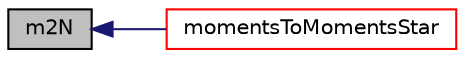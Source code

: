 digraph "m2N"
{
  bgcolor="transparent";
  edge [fontname="Helvetica",fontsize="10",labelfontname="Helvetica",labelfontsize="10"];
  node [fontname="Helvetica",fontsize="10",shape=record];
  rankdir="LR";
  Node1 [label="m2N",height=0.2,width=0.4,color="black", fillcolor="grey75", style="filled", fontcolor="black"];
  Node1 -> Node2 [dir="back",color="midnightblue",fontsize="10",style="solid",fontname="Helvetica"];
  Node2 [label="momentsToMomentsStar",height=0.2,width=0.4,color="red",URL="$a00117.html#a88e521ae957743da06eec8e0ab777e2e",tooltip="Compute the starred moments. "];
}
